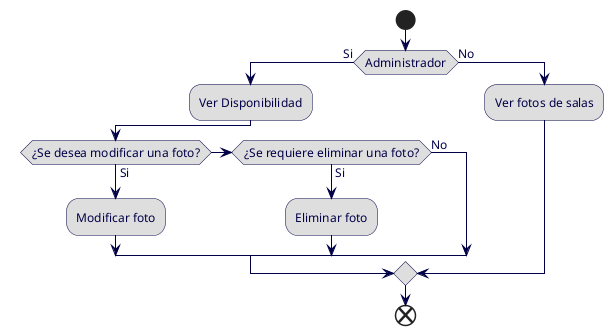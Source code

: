 ' Un usuario con rol administrador puede gestionar las fotos de cualquier sala.

@startuml req6
skinparam {
    ArrowColor 010047
    BorderColor 010047
    ActivityBackgroundColor dedede
    ActivityBorderColor 010047
    ActivityFontColor 010047
    ActivityFontSize 12
    ArrowFontColor 010047
    ArrowFontSize 12
}

Start 
if (Administrador) then (Si)
    :Ver Disponibilidad;
    if (¿Se desea modificar una foto?) then (Si)
        :Modificar foto;
    else if (¿Se requiere eliminar una foto?) then (Si)
        :Eliminar foto;
    else (No)
    endif
else (No)
    :Ver fotos de salas;
endif

End
@enduml